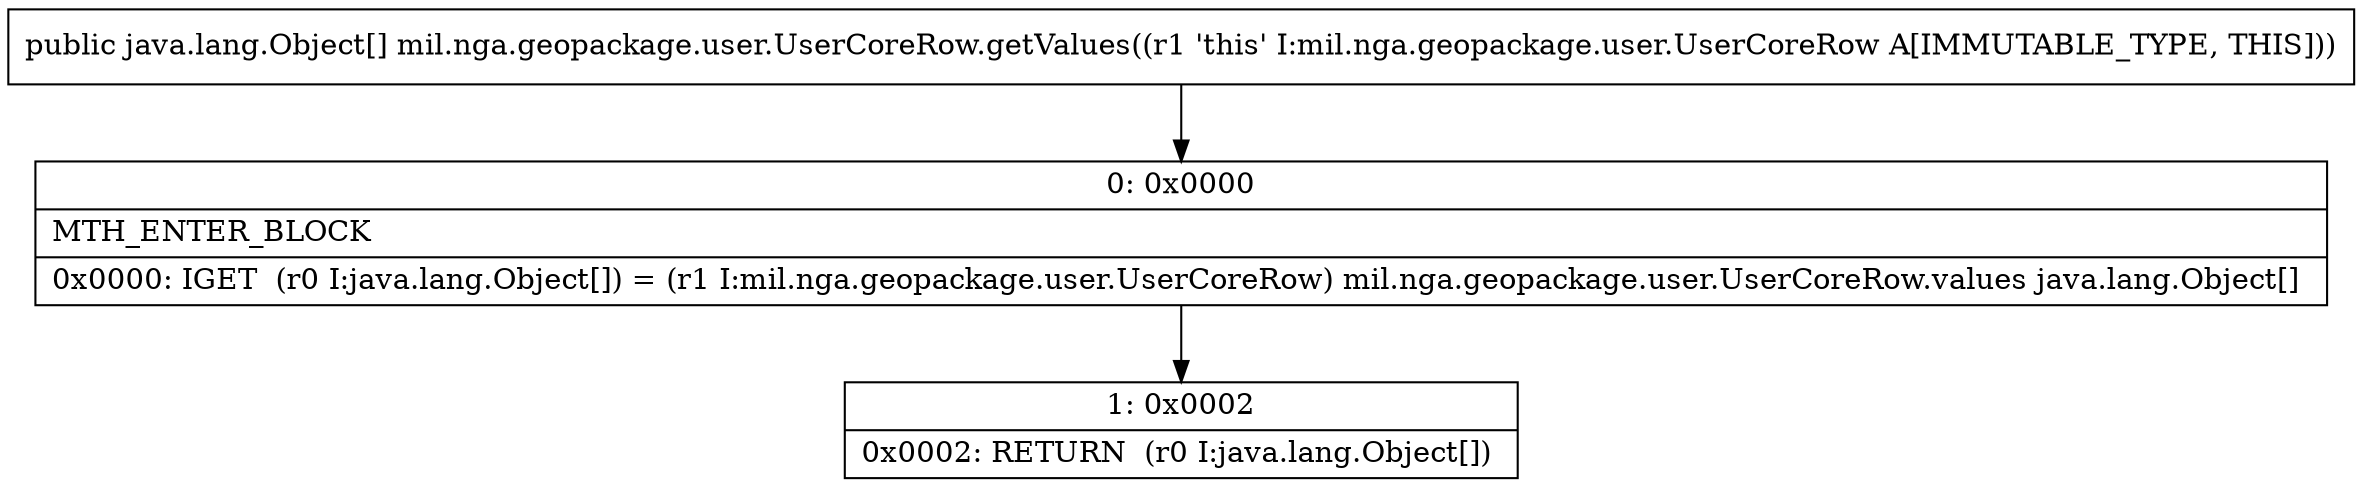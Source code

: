digraph "CFG formil.nga.geopackage.user.UserCoreRow.getValues()[Ljava\/lang\/Object;" {
Node_0 [shape=record,label="{0\:\ 0x0000|MTH_ENTER_BLOCK\l|0x0000: IGET  (r0 I:java.lang.Object[]) = (r1 I:mil.nga.geopackage.user.UserCoreRow) mil.nga.geopackage.user.UserCoreRow.values java.lang.Object[] \l}"];
Node_1 [shape=record,label="{1\:\ 0x0002|0x0002: RETURN  (r0 I:java.lang.Object[]) \l}"];
MethodNode[shape=record,label="{public java.lang.Object[] mil.nga.geopackage.user.UserCoreRow.getValues((r1 'this' I:mil.nga.geopackage.user.UserCoreRow A[IMMUTABLE_TYPE, THIS])) }"];
MethodNode -> Node_0;
Node_0 -> Node_1;
}

